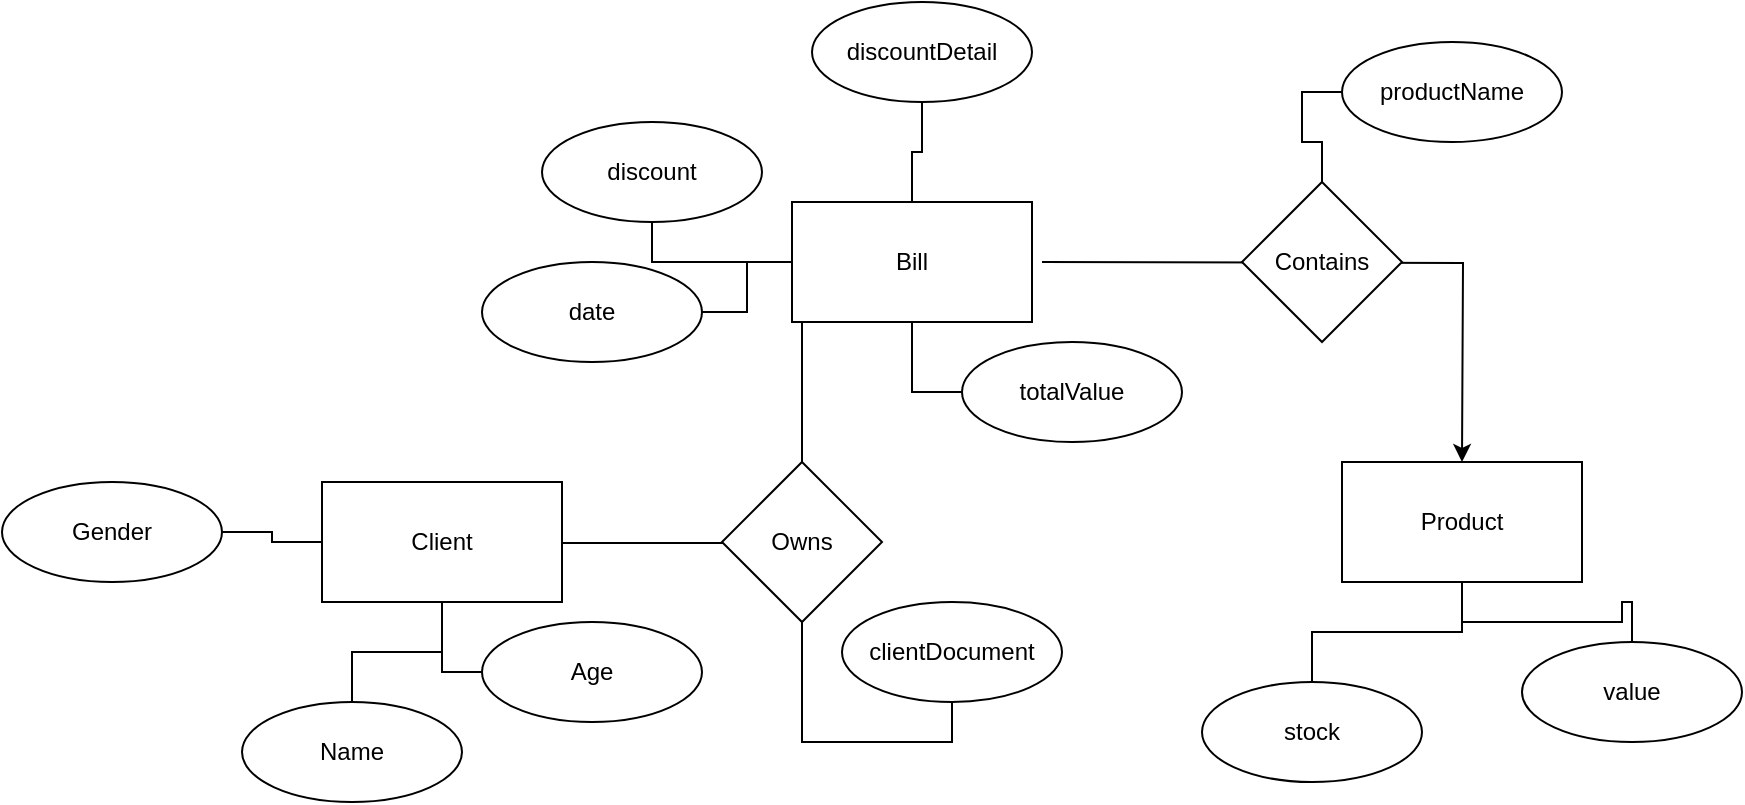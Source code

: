 <mxfile version="21.2.7" type="device">
  <diagram name="Page-1" id="t-dbMcN_9rsqTbI-OjCc">
    <mxGraphModel dx="2924" dy="1124" grid="1" gridSize="10" guides="1" tooltips="1" connect="1" arrows="1" fold="1" page="1" pageScale="1" pageWidth="850" pageHeight="1100" math="0" shadow="0">
      <root>
        <mxCell id="0" />
        <mxCell id="1" parent="0" />
        <mxCell id="6peNtcqHBfKT6djM1rJf-7" style="edgeStyle=orthogonalEdgeStyle;rounded=0;orthogonalLoop=1;jettySize=auto;html=1;" edge="1" parent="1">
          <mxGeometry relative="1" as="geometry">
            <mxPoint x="430" y="190" as="sourcePoint" />
            <mxPoint x="640" y="290" as="targetPoint" />
          </mxGeometry>
        </mxCell>
        <mxCell id="6peNtcqHBfKT6djM1rJf-5" style="edgeStyle=orthogonalEdgeStyle;rounded=0;orthogonalLoop=1;jettySize=auto;html=1;entryX=0;entryY=0.5;entryDx=0;entryDy=0;" edge="1" parent="1">
          <mxGeometry relative="1" as="geometry">
            <mxPoint x="189" y="329.5" as="sourcePoint" />
            <mxPoint x="309" y="189.5" as="targetPoint" />
            <Array as="points">
              <mxPoint x="189" y="330.5" />
              <mxPoint x="310" y="330.5" />
            </Array>
          </mxGeometry>
        </mxCell>
        <mxCell id="6peNtcqHBfKT6djM1rJf-25" style="edgeStyle=orthogonalEdgeStyle;rounded=0;orthogonalLoop=1;jettySize=auto;html=1;entryX=0.5;entryY=1;entryDx=0;entryDy=0;endArrow=none;endFill=0;" edge="1" parent="1" source="6peNtcqHBfKT6djM1rJf-6" target="6peNtcqHBfKT6djM1rJf-23">
          <mxGeometry relative="1" as="geometry" />
        </mxCell>
        <mxCell id="6peNtcqHBfKT6djM1rJf-6" value="Owns" style="rhombus;whiteSpace=wrap;html=1;" vertex="1" parent="1">
          <mxGeometry x="270" y="290" width="80" height="80" as="geometry" />
        </mxCell>
        <mxCell id="6peNtcqHBfKT6djM1rJf-35" style="edgeStyle=orthogonalEdgeStyle;rounded=0;orthogonalLoop=1;jettySize=auto;html=1;entryX=0;entryY=0.5;entryDx=0;entryDy=0;endArrow=none;endFill=0;" edge="1" parent="1" source="6peNtcqHBfKT6djM1rJf-8" target="6peNtcqHBfKT6djM1rJf-34">
          <mxGeometry relative="1" as="geometry" />
        </mxCell>
        <mxCell id="6peNtcqHBfKT6djM1rJf-8" value="Contains" style="rhombus;whiteSpace=wrap;html=1;" vertex="1" parent="1">
          <mxGeometry x="530" y="150" width="80" height="80" as="geometry" />
        </mxCell>
        <mxCell id="6peNtcqHBfKT6djM1rJf-13" value="Name" style="ellipse;whiteSpace=wrap;html=1;" vertex="1" parent="1">
          <mxGeometry x="30" y="410" width="110" height="50" as="geometry" />
        </mxCell>
        <mxCell id="6peNtcqHBfKT6djM1rJf-19" style="edgeStyle=orthogonalEdgeStyle;rounded=0;orthogonalLoop=1;jettySize=auto;html=1;exitX=0.5;exitY=0;exitDx=0;exitDy=0;strokeColor=none;" edge="1" parent="1" source="6peNtcqHBfKT6djM1rJf-14" target="6peNtcqHBfKT6djM1rJf-18">
          <mxGeometry relative="1" as="geometry" />
        </mxCell>
        <mxCell id="6peNtcqHBfKT6djM1rJf-20" style="edgeStyle=orthogonalEdgeStyle;rounded=0;orthogonalLoop=1;jettySize=auto;html=1;endArrow=none;endFill=0;" edge="1" parent="1" source="6peNtcqHBfKT6djM1rJf-14" target="6peNtcqHBfKT6djM1rJf-18">
          <mxGeometry relative="1" as="geometry" />
        </mxCell>
        <mxCell id="6peNtcqHBfKT6djM1rJf-21" style="edgeStyle=orthogonalEdgeStyle;rounded=0;orthogonalLoop=1;jettySize=auto;html=1;endArrow=none;endFill=0;" edge="1" parent="1" source="6peNtcqHBfKT6djM1rJf-14" target="6peNtcqHBfKT6djM1rJf-13">
          <mxGeometry relative="1" as="geometry" />
        </mxCell>
        <mxCell id="6peNtcqHBfKT6djM1rJf-22" style="edgeStyle=orthogonalEdgeStyle;rounded=0;orthogonalLoop=1;jettySize=auto;html=1;entryX=0;entryY=0.5;entryDx=0;entryDy=0;endArrow=none;endFill=0;" edge="1" parent="1" source="6peNtcqHBfKT6djM1rJf-14" target="6peNtcqHBfKT6djM1rJf-17">
          <mxGeometry relative="1" as="geometry" />
        </mxCell>
        <mxCell id="6peNtcqHBfKT6djM1rJf-14" value="Client" style="rounded=0;whiteSpace=wrap;html=1;" vertex="1" parent="1">
          <mxGeometry x="70" y="300" width="120" height="60" as="geometry" />
        </mxCell>
        <mxCell id="6peNtcqHBfKT6djM1rJf-30" style="edgeStyle=orthogonalEdgeStyle;rounded=0;orthogonalLoop=1;jettySize=auto;html=1;entryX=0;entryY=0.5;entryDx=0;entryDy=0;endArrow=none;endFill=0;" edge="1" parent="1" source="6peNtcqHBfKT6djM1rJf-15" target="6peNtcqHBfKT6djM1rJf-29">
          <mxGeometry relative="1" as="geometry" />
        </mxCell>
        <mxCell id="6peNtcqHBfKT6djM1rJf-31" style="edgeStyle=orthogonalEdgeStyle;rounded=0;orthogonalLoop=1;jettySize=auto;html=1;endArrow=none;endFill=0;" edge="1" parent="1" source="6peNtcqHBfKT6djM1rJf-15" target="6peNtcqHBfKT6djM1rJf-27">
          <mxGeometry relative="1" as="geometry" />
        </mxCell>
        <mxCell id="6peNtcqHBfKT6djM1rJf-32" style="edgeStyle=orthogonalEdgeStyle;rounded=0;orthogonalLoop=1;jettySize=auto;html=1;entryX=0.5;entryY=1;entryDx=0;entryDy=0;endArrow=none;endFill=0;" edge="1" parent="1" source="6peNtcqHBfKT6djM1rJf-15" target="6peNtcqHBfKT6djM1rJf-26">
          <mxGeometry relative="1" as="geometry" />
        </mxCell>
        <mxCell id="6peNtcqHBfKT6djM1rJf-33" style="edgeStyle=orthogonalEdgeStyle;rounded=0;orthogonalLoop=1;jettySize=auto;html=1;entryX=1;entryY=0.5;entryDx=0;entryDy=0;endArrow=none;endFill=0;" edge="1" parent="1" source="6peNtcqHBfKT6djM1rJf-15" target="6peNtcqHBfKT6djM1rJf-28">
          <mxGeometry relative="1" as="geometry" />
        </mxCell>
        <mxCell id="6peNtcqHBfKT6djM1rJf-15" value="Bill" style="rounded=0;whiteSpace=wrap;html=1;" vertex="1" parent="1">
          <mxGeometry x="305" y="160" width="120" height="60" as="geometry" />
        </mxCell>
        <mxCell id="6peNtcqHBfKT6djM1rJf-38" style="edgeStyle=orthogonalEdgeStyle;rounded=0;orthogonalLoop=1;jettySize=auto;html=1;entryX=0.5;entryY=0;entryDx=0;entryDy=0;endArrow=none;endFill=0;" edge="1" parent="1" source="6peNtcqHBfKT6djM1rJf-16" target="6peNtcqHBfKT6djM1rJf-36">
          <mxGeometry relative="1" as="geometry" />
        </mxCell>
        <mxCell id="6peNtcqHBfKT6djM1rJf-39" style="edgeStyle=orthogonalEdgeStyle;rounded=0;orthogonalLoop=1;jettySize=auto;html=1;entryX=0.5;entryY=0;entryDx=0;entryDy=0;endArrow=none;endFill=0;" edge="1" parent="1" source="6peNtcqHBfKT6djM1rJf-16" target="6peNtcqHBfKT6djM1rJf-37">
          <mxGeometry relative="1" as="geometry" />
        </mxCell>
        <mxCell id="6peNtcqHBfKT6djM1rJf-16" value="Product" style="rounded=0;whiteSpace=wrap;html=1;" vertex="1" parent="1">
          <mxGeometry x="580" y="290" width="120" height="60" as="geometry" />
        </mxCell>
        <mxCell id="6peNtcqHBfKT6djM1rJf-17" value="Age" style="ellipse;whiteSpace=wrap;html=1;" vertex="1" parent="1">
          <mxGeometry x="150" y="370" width="110" height="50" as="geometry" />
        </mxCell>
        <mxCell id="6peNtcqHBfKT6djM1rJf-18" value="Gender" style="ellipse;whiteSpace=wrap;html=1;" vertex="1" parent="1">
          <mxGeometry x="-90" y="300" width="110" height="50" as="geometry" />
        </mxCell>
        <mxCell id="6peNtcqHBfKT6djM1rJf-23" value="clientDocument" style="ellipse;whiteSpace=wrap;html=1;" vertex="1" parent="1">
          <mxGeometry x="330" y="360" width="110" height="50" as="geometry" />
        </mxCell>
        <mxCell id="6peNtcqHBfKT6djM1rJf-26" value="discount" style="ellipse;whiteSpace=wrap;html=1;" vertex="1" parent="1">
          <mxGeometry x="180" y="120" width="110" height="50" as="geometry" />
        </mxCell>
        <mxCell id="6peNtcqHBfKT6djM1rJf-27" value="discountDetail" style="ellipse;whiteSpace=wrap;html=1;" vertex="1" parent="1">
          <mxGeometry x="315" y="60" width="110" height="50" as="geometry" />
        </mxCell>
        <mxCell id="6peNtcqHBfKT6djM1rJf-28" value="date" style="ellipse;whiteSpace=wrap;html=1;" vertex="1" parent="1">
          <mxGeometry x="150" y="190" width="110" height="50" as="geometry" />
        </mxCell>
        <mxCell id="6peNtcqHBfKT6djM1rJf-29" value="totalValue" style="ellipse;whiteSpace=wrap;html=1;" vertex="1" parent="1">
          <mxGeometry x="390" y="230" width="110" height="50" as="geometry" />
        </mxCell>
        <mxCell id="6peNtcqHBfKT6djM1rJf-34" value="productName" style="ellipse;whiteSpace=wrap;html=1;" vertex="1" parent="1">
          <mxGeometry x="580" y="80" width="110" height="50" as="geometry" />
        </mxCell>
        <mxCell id="6peNtcqHBfKT6djM1rJf-36" value="stock" style="ellipse;whiteSpace=wrap;html=1;" vertex="1" parent="1">
          <mxGeometry x="510" y="400" width="110" height="50" as="geometry" />
        </mxCell>
        <mxCell id="6peNtcqHBfKT6djM1rJf-37" value="value" style="ellipse;whiteSpace=wrap;html=1;" vertex="1" parent="1">
          <mxGeometry x="670" y="380" width="110" height="50" as="geometry" />
        </mxCell>
      </root>
    </mxGraphModel>
  </diagram>
</mxfile>
